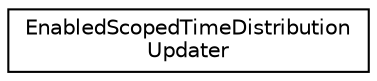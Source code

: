 digraph "Graphical Class Hierarchy"
{
 // LATEX_PDF_SIZE
  edge [fontname="Helvetica",fontsize="10",labelfontname="Helvetica",labelfontsize="10"];
  node [fontname="Helvetica",fontsize="10",shape=record];
  rankdir="LR";
  Node0 [label="EnabledScopedTimeDistribution\lUpdater",height=0.2,width=0.4,color="black", fillcolor="white", style="filled",URL="$classoperations__research_1_1_enabled_scoped_time_distribution_updater.html",tooltip=" "];
}
